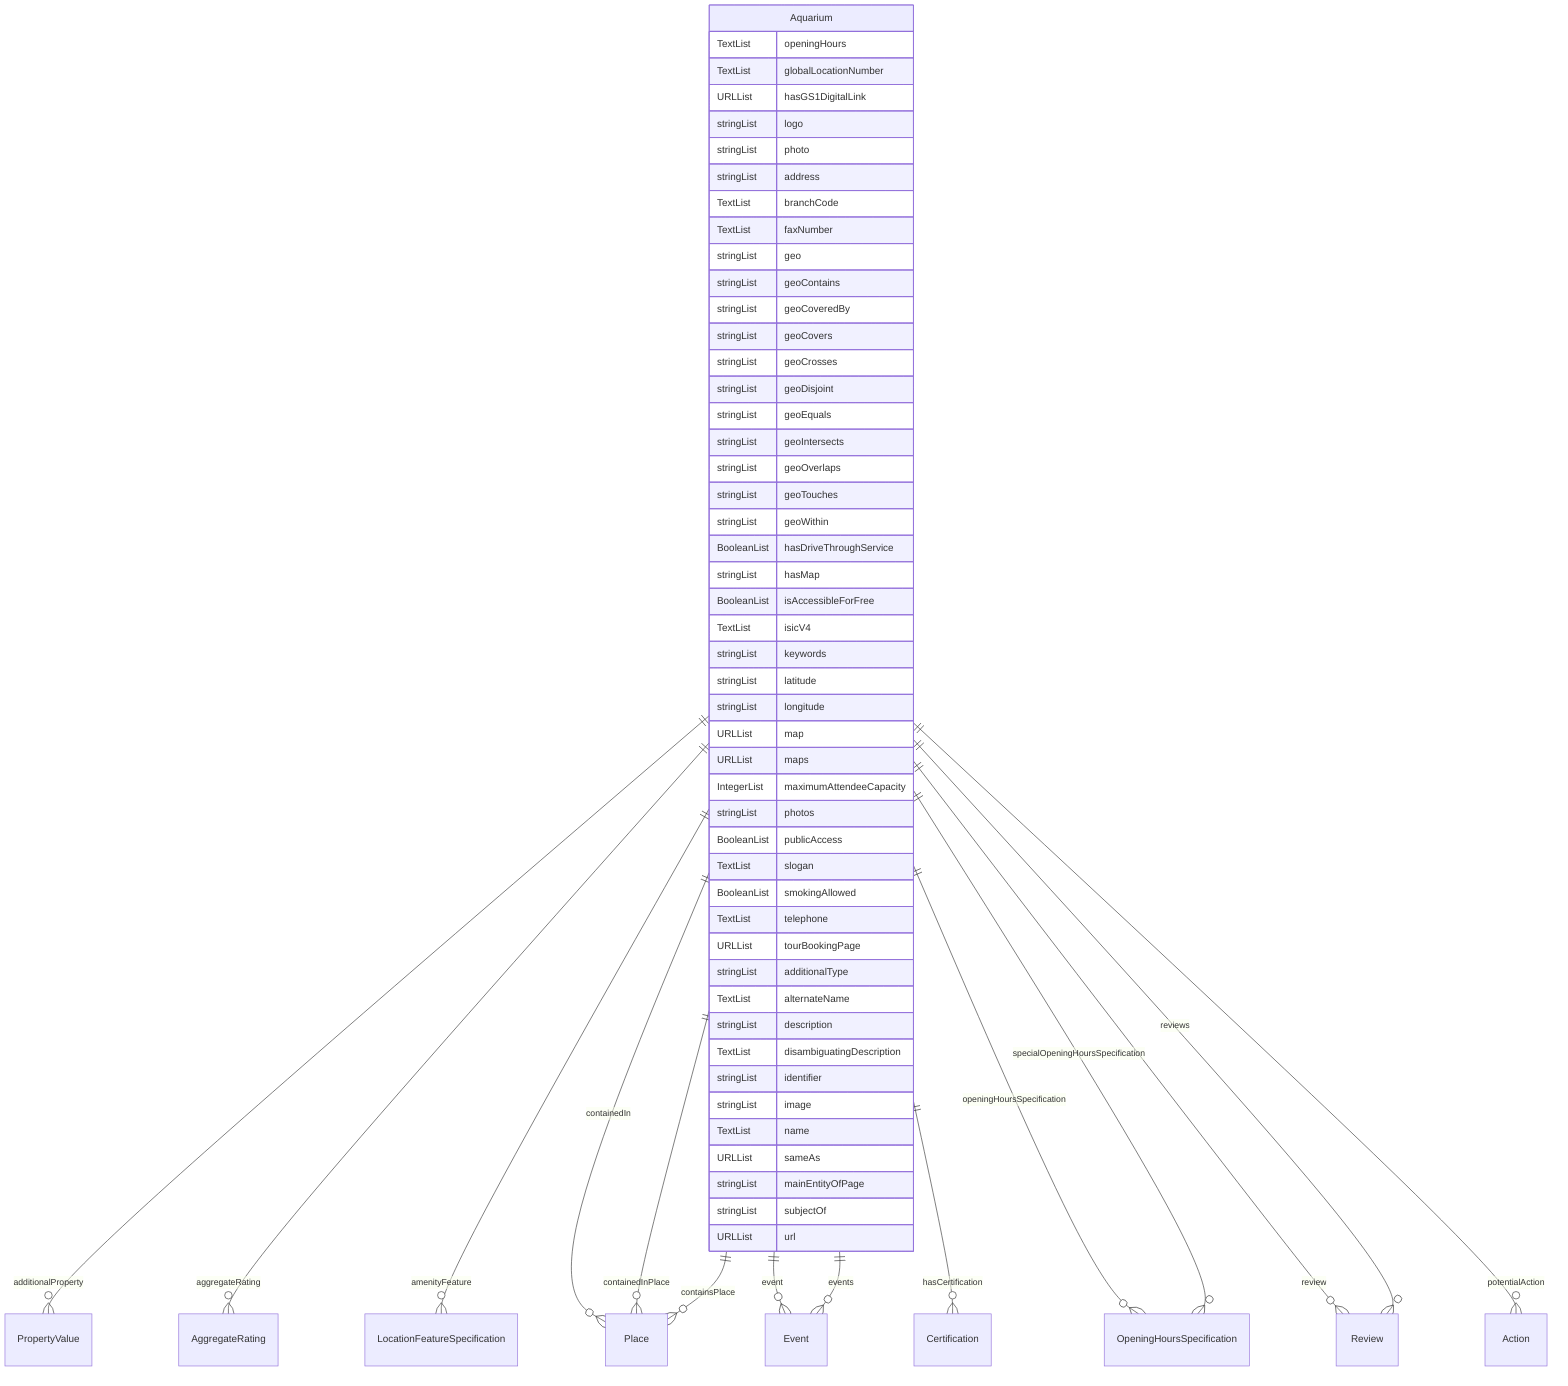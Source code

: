 erDiagram
Aquarium {
    TextList openingHours  
    TextList globalLocationNumber  
    URLList hasGS1DigitalLink  
    stringList logo  
    stringList photo  
    stringList address  
    TextList branchCode  
    TextList faxNumber  
    stringList geo  
    stringList geoContains  
    stringList geoCoveredBy  
    stringList geoCovers  
    stringList geoCrosses  
    stringList geoDisjoint  
    stringList geoEquals  
    stringList geoIntersects  
    stringList geoOverlaps  
    stringList geoTouches  
    stringList geoWithin  
    BooleanList hasDriveThroughService  
    stringList hasMap  
    BooleanList isAccessibleForFree  
    TextList isicV4  
    stringList keywords  
    stringList latitude  
    stringList longitude  
    URLList map  
    URLList maps  
    IntegerList maximumAttendeeCapacity  
    stringList photos  
    BooleanList publicAccess  
    TextList slogan  
    BooleanList smokingAllowed  
    TextList telephone  
    URLList tourBookingPage  
    stringList additionalType  
    TextList alternateName  
    stringList description  
    TextList disambiguatingDescription  
    stringList identifier  
    stringList image  
    TextList name  
    URLList sameAs  
    stringList mainEntityOfPage  
    stringList subjectOf  
    URLList url  
}

Aquarium ||--}o PropertyValue : "additionalProperty"
Aquarium ||--}o AggregateRating : "aggregateRating"
Aquarium ||--}o LocationFeatureSpecification : "amenityFeature"
Aquarium ||--}o Place : "containedIn"
Aquarium ||--}o Place : "containedInPlace"
Aquarium ||--}o Place : "containsPlace"
Aquarium ||--}o Event : "event"
Aquarium ||--}o Event : "events"
Aquarium ||--}o Certification : "hasCertification"
Aquarium ||--}o OpeningHoursSpecification : "openingHoursSpecification"
Aquarium ||--}o Review : "review"
Aquarium ||--}o Review : "reviews"
Aquarium ||--}o OpeningHoursSpecification : "specialOpeningHoursSpecification"
Aquarium ||--}o Action : "potentialAction"